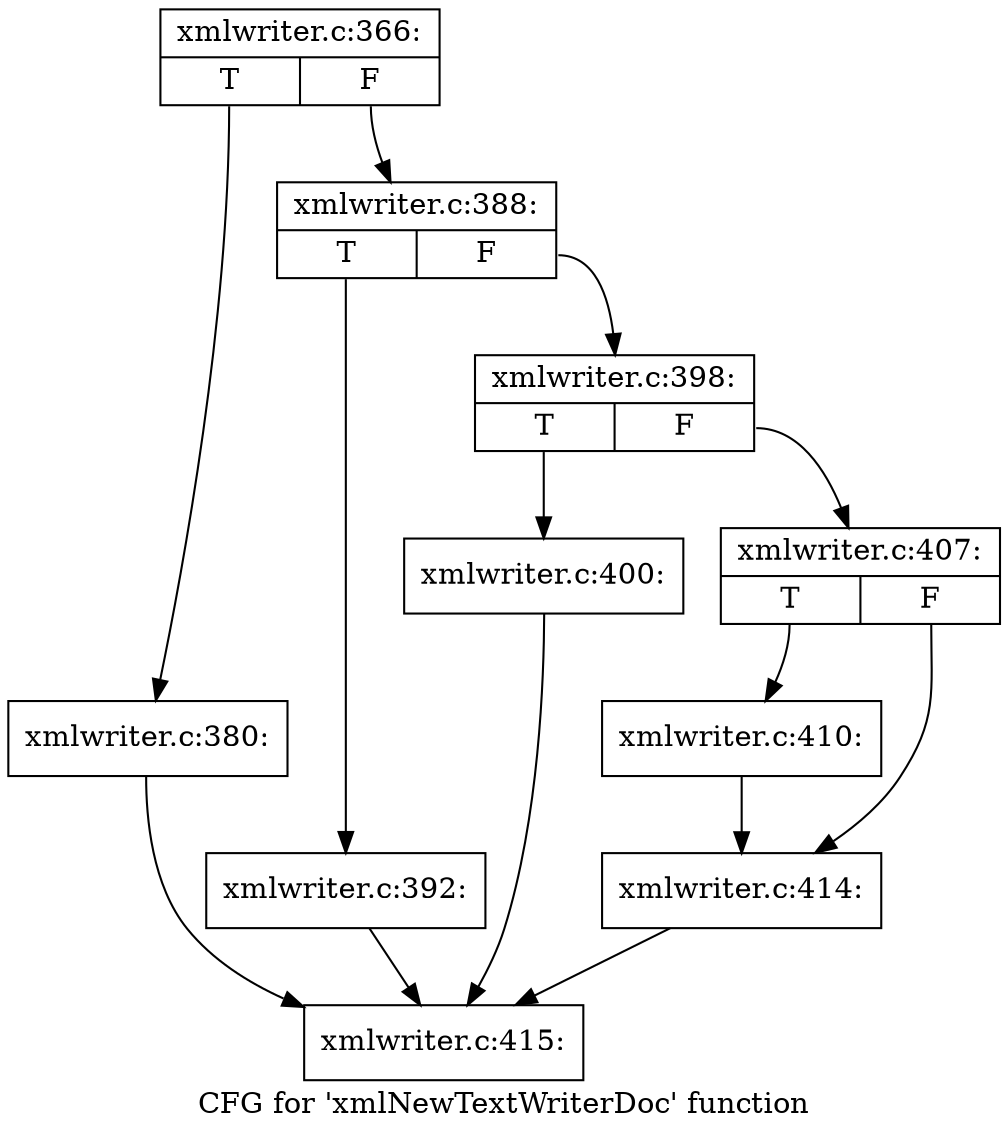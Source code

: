digraph "CFG for 'xmlNewTextWriterDoc' function" {
	label="CFG for 'xmlNewTextWriterDoc' function";

	Node0x3ee8e80 [shape=record,label="{xmlwriter.c:366:|{<s0>T|<s1>F}}"];
	Node0x3ee8e80:s0 -> Node0x3ef1550;
	Node0x3ee8e80:s1 -> Node0x3ef1880;
	Node0x3ef1550 [shape=record,label="{xmlwriter.c:380:}"];
	Node0x3ef1550 -> Node0x3ee7890;
	Node0x3ef1880 [shape=record,label="{xmlwriter.c:388:|{<s0>T|<s1>F}}"];
	Node0x3ef1880:s0 -> Node0x3ef32c0;
	Node0x3ef1880:s1 -> Node0x3ef3310;
	Node0x3ef32c0 [shape=record,label="{xmlwriter.c:392:}"];
	Node0x3ef32c0 -> Node0x3ee7890;
	Node0x3ef3310 [shape=record,label="{xmlwriter.c:398:|{<s0>T|<s1>F}}"];
	Node0x3ef3310:s0 -> Node0x3ee08c0;
	Node0x3ef3310:s1 -> Node0x3ee0c90;
	Node0x3ee08c0 [shape=record,label="{xmlwriter.c:400:}"];
	Node0x3ee08c0 -> Node0x3ee7890;
	Node0x3ee0c90 [shape=record,label="{xmlwriter.c:407:|{<s0>T|<s1>F}}"];
	Node0x3ee0c90:s0 -> Node0x3e80090;
	Node0x3ee0c90:s1 -> Node0x3ef5ab0;
	Node0x3e80090 [shape=record,label="{xmlwriter.c:410:}"];
	Node0x3e80090 -> Node0x3ef5ab0;
	Node0x3ef5ab0 [shape=record,label="{xmlwriter.c:414:}"];
	Node0x3ef5ab0 -> Node0x3ee7890;
	Node0x3ee7890 [shape=record,label="{xmlwriter.c:415:}"];
}
